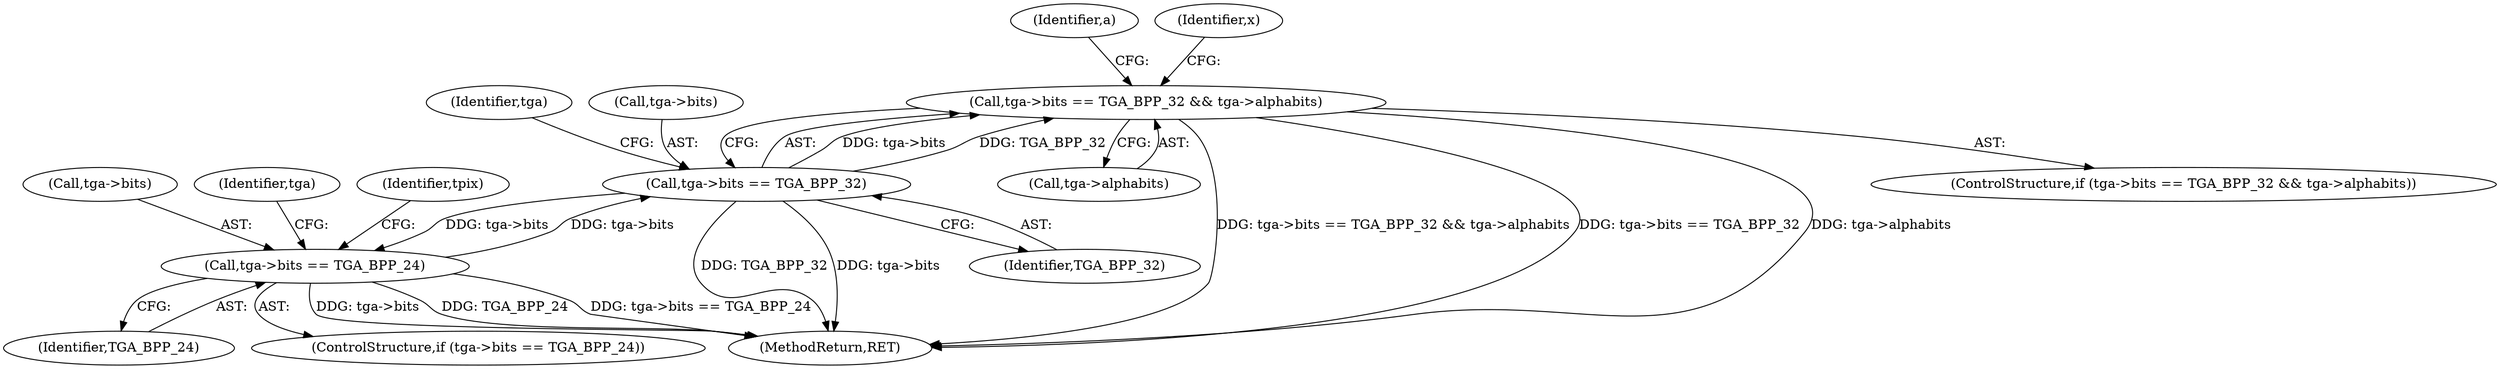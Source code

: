 digraph "0_libgd_10ef1dca63d62433fda13309b4a228782db823f7@pointer" {
"1000275" [label="(Call,tga->bits == TGA_BPP_32 && tga->alphabits)"];
"1000276" [label="(Call,tga->bits == TGA_BPP_32)"];
"1000241" [label="(Call,tga->bits == TGA_BPP_24)"];
"1000287" [label="(Identifier,a)"];
"1000281" [label="(Call,tga->alphabits)"];
"1000282" [label="(Identifier,tga)"];
"1000241" [label="(Call,tga->bits == TGA_BPP_24)"];
"1000275" [label="(Call,tga->bits == TGA_BPP_32 && tga->alphabits)"];
"1000276" [label="(Call,tga->bits == TGA_BPP_32)"];
"1000357" [label="(MethodReturn,RET)"];
"1000242" [label="(Call,tga->bits)"];
"1000278" [label="(Identifier,tga)"];
"1000236" [label="(Identifier,x)"];
"1000249" [label="(Identifier,tpix)"];
"1000280" [label="(Identifier,TGA_BPP_32)"];
"1000277" [label="(Call,tga->bits)"];
"1000245" [label="(Identifier,TGA_BPP_24)"];
"1000240" [label="(ControlStructure,if (tga->bits == TGA_BPP_24))"];
"1000274" [label="(ControlStructure,if (tga->bits == TGA_BPP_32 && tga->alphabits))"];
"1000275" -> "1000274"  [label="AST: "];
"1000275" -> "1000276"  [label="CFG: "];
"1000275" -> "1000281"  [label="CFG: "];
"1000276" -> "1000275"  [label="AST: "];
"1000281" -> "1000275"  [label="AST: "];
"1000287" -> "1000275"  [label="CFG: "];
"1000236" -> "1000275"  [label="CFG: "];
"1000275" -> "1000357"  [label="DDG: tga->bits == TGA_BPP_32 && tga->alphabits"];
"1000275" -> "1000357"  [label="DDG: tga->bits == TGA_BPP_32"];
"1000275" -> "1000357"  [label="DDG: tga->alphabits"];
"1000276" -> "1000275"  [label="DDG: tga->bits"];
"1000276" -> "1000275"  [label="DDG: TGA_BPP_32"];
"1000276" -> "1000280"  [label="CFG: "];
"1000277" -> "1000276"  [label="AST: "];
"1000280" -> "1000276"  [label="AST: "];
"1000282" -> "1000276"  [label="CFG: "];
"1000276" -> "1000357"  [label="DDG: TGA_BPP_32"];
"1000276" -> "1000357"  [label="DDG: tga->bits"];
"1000276" -> "1000241"  [label="DDG: tga->bits"];
"1000241" -> "1000276"  [label="DDG: tga->bits"];
"1000241" -> "1000240"  [label="AST: "];
"1000241" -> "1000245"  [label="CFG: "];
"1000242" -> "1000241"  [label="AST: "];
"1000245" -> "1000241"  [label="AST: "];
"1000249" -> "1000241"  [label="CFG: "];
"1000278" -> "1000241"  [label="CFG: "];
"1000241" -> "1000357"  [label="DDG: tga->bits"];
"1000241" -> "1000357"  [label="DDG: TGA_BPP_24"];
"1000241" -> "1000357"  [label="DDG: tga->bits == TGA_BPP_24"];
}
